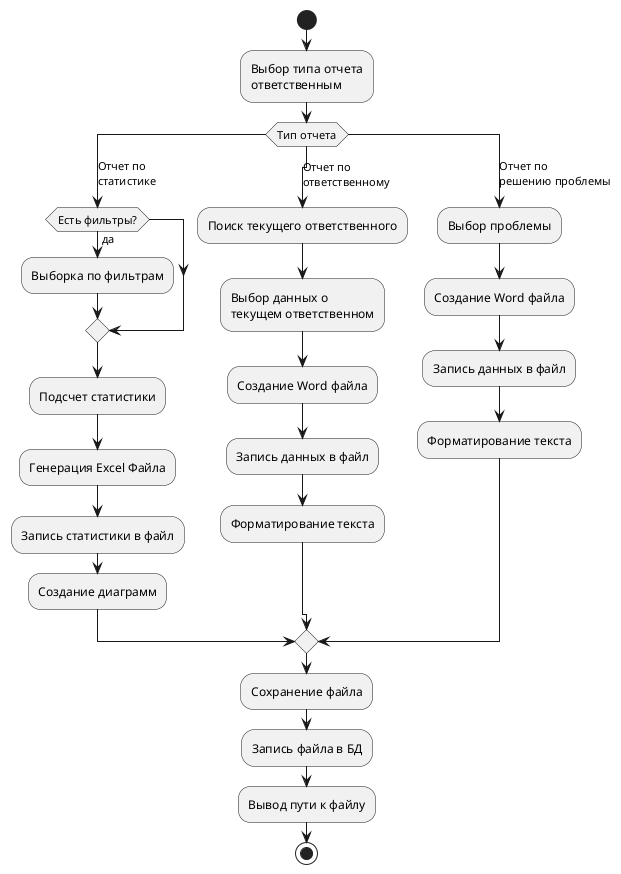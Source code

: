 @startuml Создание отчета

start

:Выбор типа отчета\nответственным;

switch (Тип отчета)
case (Отчет по\nстатистике)
  if (Есть фильтры?) then (да)
  :Выборка по фильтрам;
  endif
  :Подсчет статистики;
  :Генерация Excel Файла;
  :Запись статистики в файл;
  :Создание диаграмм;
case (Отчет по\nответственному)
  :Поиск текущего ответственного;
  :Выбор данных о\nтекущем ответственном;
  :Создание Word файла;
  :Запись данных в файл;
  :Форматирование текста;
case (Отчет по\nрешению проблемы)
  :Выбор проблемы;
  :Создание Word файла;
  :Запись данных в файл;
  :Форматирование текста;
endswitch

:Сохранение файла;
:Запись файла в БД;
:Вывод пути к файлу;

stop

@enduml